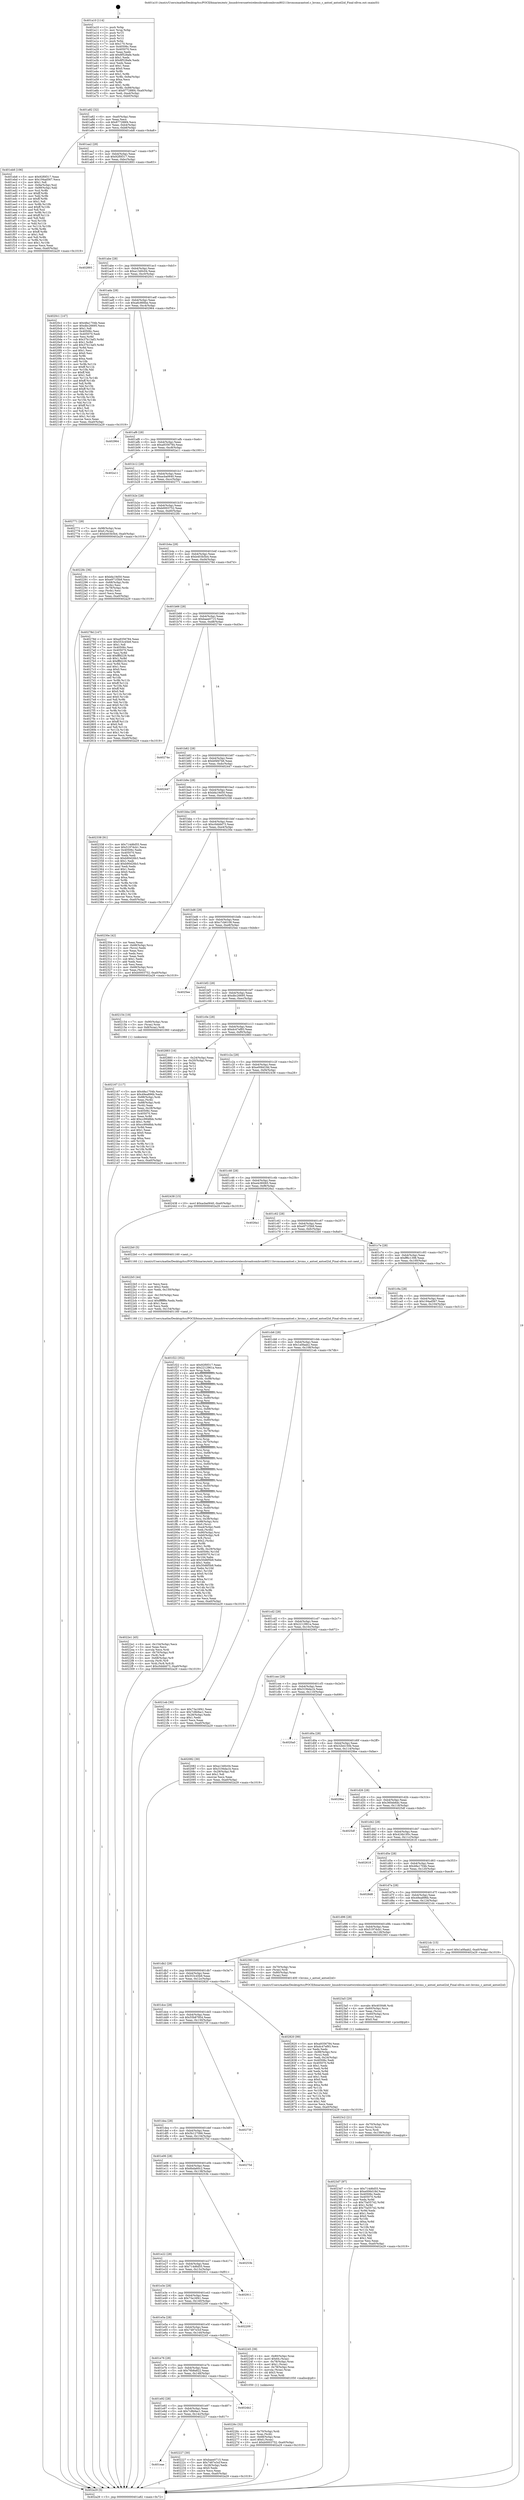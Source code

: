 digraph "0x401a10" {
  label = "0x401a10 (/mnt/c/Users/mathe/Desktop/tcc/POCII/binaries/extr_linuxdriversnetwirelessbroadcombrcm80211brcmsmacantsel.c_brcms_c_antsel_antsel2id_Final-ollvm.out::main(0))"
  labelloc = "t"
  node[shape=record]

  Entry [label="",width=0.3,height=0.3,shape=circle,fillcolor=black,style=filled]
  "0x401a82" [label="{
     0x401a82 [32]\l
     | [instrs]\l
     &nbsp;&nbsp;0x401a82 \<+6\>: mov -0xa0(%rbp),%eax\l
     &nbsp;&nbsp;0x401a88 \<+2\>: mov %eax,%ecx\l
     &nbsp;&nbsp;0x401a8a \<+6\>: sub $0x877288f4,%ecx\l
     &nbsp;&nbsp;0x401a90 \<+6\>: mov %eax,-0xb4(%rbp)\l
     &nbsp;&nbsp;0x401a96 \<+6\>: mov %ecx,-0xb8(%rbp)\l
     &nbsp;&nbsp;0x401a9c \<+6\>: je 0000000000401eb8 \<main+0x4a8\>\l
  }"]
  "0x401eb8" [label="{
     0x401eb8 [106]\l
     | [instrs]\l
     &nbsp;&nbsp;0x401eb8 \<+5\>: mov $0x92f0f317,%eax\l
     &nbsp;&nbsp;0x401ebd \<+5\>: mov $0x194ad567,%ecx\l
     &nbsp;&nbsp;0x401ec2 \<+2\>: mov $0x1,%dl\l
     &nbsp;&nbsp;0x401ec4 \<+7\>: mov -0x9a(%rbp),%sil\l
     &nbsp;&nbsp;0x401ecb \<+7\>: mov -0x99(%rbp),%dil\l
     &nbsp;&nbsp;0x401ed2 \<+3\>: mov %sil,%r8b\l
     &nbsp;&nbsp;0x401ed5 \<+4\>: xor $0xff,%r8b\l
     &nbsp;&nbsp;0x401ed9 \<+3\>: mov %dil,%r9b\l
     &nbsp;&nbsp;0x401edc \<+4\>: xor $0xff,%r9b\l
     &nbsp;&nbsp;0x401ee0 \<+3\>: xor $0x1,%dl\l
     &nbsp;&nbsp;0x401ee3 \<+3\>: mov %r8b,%r10b\l
     &nbsp;&nbsp;0x401ee6 \<+4\>: and $0xff,%r10b\l
     &nbsp;&nbsp;0x401eea \<+3\>: and %dl,%sil\l
     &nbsp;&nbsp;0x401eed \<+3\>: mov %r9b,%r11b\l
     &nbsp;&nbsp;0x401ef0 \<+4\>: and $0xff,%r11b\l
     &nbsp;&nbsp;0x401ef4 \<+3\>: and %dl,%dil\l
     &nbsp;&nbsp;0x401ef7 \<+3\>: or %sil,%r10b\l
     &nbsp;&nbsp;0x401efa \<+3\>: or %dil,%r11b\l
     &nbsp;&nbsp;0x401efd \<+3\>: xor %r11b,%r10b\l
     &nbsp;&nbsp;0x401f00 \<+3\>: or %r9b,%r8b\l
     &nbsp;&nbsp;0x401f03 \<+4\>: xor $0xff,%r8b\l
     &nbsp;&nbsp;0x401f07 \<+3\>: or $0x1,%dl\l
     &nbsp;&nbsp;0x401f0a \<+3\>: and %dl,%r8b\l
     &nbsp;&nbsp;0x401f0d \<+3\>: or %r8b,%r10b\l
     &nbsp;&nbsp;0x401f10 \<+4\>: test $0x1,%r10b\l
     &nbsp;&nbsp;0x401f14 \<+3\>: cmovne %ecx,%eax\l
     &nbsp;&nbsp;0x401f17 \<+6\>: mov %eax,-0xa0(%rbp)\l
     &nbsp;&nbsp;0x401f1d \<+5\>: jmp 0000000000402a29 \<main+0x1019\>\l
  }"]
  "0x401aa2" [label="{
     0x401aa2 [28]\l
     | [instrs]\l
     &nbsp;&nbsp;0x401aa2 \<+5\>: jmp 0000000000401aa7 \<main+0x97\>\l
     &nbsp;&nbsp;0x401aa7 \<+6\>: mov -0xb4(%rbp),%eax\l
     &nbsp;&nbsp;0x401aad \<+5\>: sub $0x92f0f317,%eax\l
     &nbsp;&nbsp;0x401ab2 \<+6\>: mov %eax,-0xbc(%rbp)\l
     &nbsp;&nbsp;0x401ab8 \<+6\>: je 0000000000402893 \<main+0xe83\>\l
  }"]
  "0x402a29" [label="{
     0x402a29 [5]\l
     | [instrs]\l
     &nbsp;&nbsp;0x402a29 \<+5\>: jmp 0000000000401a82 \<main+0x72\>\l
  }"]
  "0x401a10" [label="{
     0x401a10 [114]\l
     | [instrs]\l
     &nbsp;&nbsp;0x401a10 \<+1\>: push %rbp\l
     &nbsp;&nbsp;0x401a11 \<+3\>: mov %rsp,%rbp\l
     &nbsp;&nbsp;0x401a14 \<+2\>: push %r15\l
     &nbsp;&nbsp;0x401a16 \<+2\>: push %r14\l
     &nbsp;&nbsp;0x401a18 \<+2\>: push %r12\l
     &nbsp;&nbsp;0x401a1a \<+1\>: push %rbx\l
     &nbsp;&nbsp;0x401a1b \<+7\>: sub $0x170,%rsp\l
     &nbsp;&nbsp;0x401a22 \<+7\>: mov 0x40506c,%eax\l
     &nbsp;&nbsp;0x401a29 \<+7\>: mov 0x405070,%ecx\l
     &nbsp;&nbsp;0x401a30 \<+2\>: mov %eax,%edx\l
     &nbsp;&nbsp;0x401a32 \<+6\>: add $0x8f528afe,%edx\l
     &nbsp;&nbsp;0x401a38 \<+3\>: sub $0x1,%edx\l
     &nbsp;&nbsp;0x401a3b \<+6\>: sub $0x8f528afe,%edx\l
     &nbsp;&nbsp;0x401a41 \<+3\>: imul %edx,%eax\l
     &nbsp;&nbsp;0x401a44 \<+3\>: and $0x1,%eax\l
     &nbsp;&nbsp;0x401a47 \<+3\>: cmp $0x0,%eax\l
     &nbsp;&nbsp;0x401a4a \<+4\>: sete %r8b\l
     &nbsp;&nbsp;0x401a4e \<+4\>: and $0x1,%r8b\l
     &nbsp;&nbsp;0x401a52 \<+7\>: mov %r8b,-0x9a(%rbp)\l
     &nbsp;&nbsp;0x401a59 \<+3\>: cmp $0xa,%ecx\l
     &nbsp;&nbsp;0x401a5c \<+4\>: setl %r8b\l
     &nbsp;&nbsp;0x401a60 \<+4\>: and $0x1,%r8b\l
     &nbsp;&nbsp;0x401a64 \<+7\>: mov %r8b,-0x99(%rbp)\l
     &nbsp;&nbsp;0x401a6b \<+10\>: movl $0x877288f4,-0xa0(%rbp)\l
     &nbsp;&nbsp;0x401a75 \<+6\>: mov %edi,-0xa4(%rbp)\l
     &nbsp;&nbsp;0x401a7b \<+7\>: mov %rsi,-0xb0(%rbp)\l
  }"]
  Exit [label="",width=0.3,height=0.3,shape=circle,fillcolor=black,style=filled,peripheries=2]
  "0x402893" [label="{
     0x402893\l
  }", style=dashed]
  "0x401abe" [label="{
     0x401abe [28]\l
     | [instrs]\l
     &nbsp;&nbsp;0x401abe \<+5\>: jmp 0000000000401ac3 \<main+0xb3\>\l
     &nbsp;&nbsp;0x401ac3 \<+6\>: mov -0xb4(%rbp),%eax\l
     &nbsp;&nbsp;0x401ac9 \<+5\>: sub $0xa13d0c04,%eax\l
     &nbsp;&nbsp;0x401ace \<+6\>: mov %eax,-0xc0(%rbp)\l
     &nbsp;&nbsp;0x401ad4 \<+6\>: je 00000000004020c1 \<main+0x6b1\>\l
  }"]
  "0x4023d7" [label="{
     0x4023d7 [97]\l
     | [instrs]\l
     &nbsp;&nbsp;0x4023d7 \<+5\>: mov $0x714d6d55,%eax\l
     &nbsp;&nbsp;0x4023dc \<+5\>: mov $0xe006d18d,%esi\l
     &nbsp;&nbsp;0x4023e1 \<+7\>: mov 0x40506c,%edx\l
     &nbsp;&nbsp;0x4023e8 \<+8\>: mov 0x405070,%r8d\l
     &nbsp;&nbsp;0x4023f0 \<+3\>: mov %edx,%r9d\l
     &nbsp;&nbsp;0x4023f3 \<+7\>: sub $0x75a55742,%r9d\l
     &nbsp;&nbsp;0x4023fa \<+4\>: sub $0x1,%r9d\l
     &nbsp;&nbsp;0x4023fe \<+7\>: add $0x75a55742,%r9d\l
     &nbsp;&nbsp;0x402405 \<+4\>: imul %r9d,%edx\l
     &nbsp;&nbsp;0x402409 \<+3\>: and $0x1,%edx\l
     &nbsp;&nbsp;0x40240c \<+3\>: cmp $0x0,%edx\l
     &nbsp;&nbsp;0x40240f \<+4\>: sete %r10b\l
     &nbsp;&nbsp;0x402413 \<+4\>: cmp $0xa,%r8d\l
     &nbsp;&nbsp;0x402417 \<+4\>: setl %r11b\l
     &nbsp;&nbsp;0x40241b \<+3\>: mov %r10b,%bl\l
     &nbsp;&nbsp;0x40241e \<+3\>: and %r11b,%bl\l
     &nbsp;&nbsp;0x402421 \<+3\>: xor %r11b,%r10b\l
     &nbsp;&nbsp;0x402424 \<+3\>: or %r10b,%bl\l
     &nbsp;&nbsp;0x402427 \<+3\>: test $0x1,%bl\l
     &nbsp;&nbsp;0x40242a \<+3\>: cmovne %esi,%eax\l
     &nbsp;&nbsp;0x40242d \<+6\>: mov %eax,-0xa0(%rbp)\l
     &nbsp;&nbsp;0x402433 \<+5\>: jmp 0000000000402a29 \<main+0x1019\>\l
  }"]
  "0x4020c1" [label="{
     0x4020c1 [147]\l
     | [instrs]\l
     &nbsp;&nbsp;0x4020c1 \<+5\>: mov $0x48a1704b,%eax\l
     &nbsp;&nbsp;0x4020c6 \<+5\>: mov $0xdbc26695,%ecx\l
     &nbsp;&nbsp;0x4020cb \<+2\>: mov $0x1,%dl\l
     &nbsp;&nbsp;0x4020cd \<+7\>: mov 0x40506c,%esi\l
     &nbsp;&nbsp;0x4020d4 \<+7\>: mov 0x405070,%edi\l
     &nbsp;&nbsp;0x4020db \<+3\>: mov %esi,%r8d\l
     &nbsp;&nbsp;0x4020de \<+7\>: sub $0x37b13af3,%r8d\l
     &nbsp;&nbsp;0x4020e5 \<+4\>: sub $0x1,%r8d\l
     &nbsp;&nbsp;0x4020e9 \<+7\>: add $0x37b13af3,%r8d\l
     &nbsp;&nbsp;0x4020f0 \<+4\>: imul %r8d,%esi\l
     &nbsp;&nbsp;0x4020f4 \<+3\>: and $0x1,%esi\l
     &nbsp;&nbsp;0x4020f7 \<+3\>: cmp $0x0,%esi\l
     &nbsp;&nbsp;0x4020fa \<+4\>: sete %r9b\l
     &nbsp;&nbsp;0x4020fe \<+3\>: cmp $0xa,%edi\l
     &nbsp;&nbsp;0x402101 \<+4\>: setl %r10b\l
     &nbsp;&nbsp;0x402105 \<+3\>: mov %r9b,%r11b\l
     &nbsp;&nbsp;0x402108 \<+4\>: xor $0xff,%r11b\l
     &nbsp;&nbsp;0x40210c \<+3\>: mov %r10b,%bl\l
     &nbsp;&nbsp;0x40210f \<+3\>: xor $0xff,%bl\l
     &nbsp;&nbsp;0x402112 \<+3\>: xor $0x1,%dl\l
     &nbsp;&nbsp;0x402115 \<+3\>: mov %r11b,%r14b\l
     &nbsp;&nbsp;0x402118 \<+4\>: and $0xff,%r14b\l
     &nbsp;&nbsp;0x40211c \<+3\>: and %dl,%r9b\l
     &nbsp;&nbsp;0x40211f \<+3\>: mov %bl,%r15b\l
     &nbsp;&nbsp;0x402122 \<+4\>: and $0xff,%r15b\l
     &nbsp;&nbsp;0x402126 \<+3\>: and %dl,%r10b\l
     &nbsp;&nbsp;0x402129 \<+3\>: or %r9b,%r14b\l
     &nbsp;&nbsp;0x40212c \<+3\>: or %r10b,%r15b\l
     &nbsp;&nbsp;0x40212f \<+3\>: xor %r15b,%r14b\l
     &nbsp;&nbsp;0x402132 \<+3\>: or %bl,%r11b\l
     &nbsp;&nbsp;0x402135 \<+4\>: xor $0xff,%r11b\l
     &nbsp;&nbsp;0x402139 \<+3\>: or $0x1,%dl\l
     &nbsp;&nbsp;0x40213c \<+3\>: and %dl,%r11b\l
     &nbsp;&nbsp;0x40213f \<+3\>: or %r11b,%r14b\l
     &nbsp;&nbsp;0x402142 \<+4\>: test $0x1,%r14b\l
     &nbsp;&nbsp;0x402146 \<+3\>: cmovne %ecx,%eax\l
     &nbsp;&nbsp;0x402149 \<+6\>: mov %eax,-0xa0(%rbp)\l
     &nbsp;&nbsp;0x40214f \<+5\>: jmp 0000000000402a29 \<main+0x1019\>\l
  }"]
  "0x401ada" [label="{
     0x401ada [28]\l
     | [instrs]\l
     &nbsp;&nbsp;0x401ada \<+5\>: jmp 0000000000401adf \<main+0xcf\>\l
     &nbsp;&nbsp;0x401adf \<+6\>: mov -0xb4(%rbp),%eax\l
     &nbsp;&nbsp;0x401ae5 \<+5\>: sub $0xa6c866be,%eax\l
     &nbsp;&nbsp;0x401aea \<+6\>: mov %eax,-0xc4(%rbp)\l
     &nbsp;&nbsp;0x401af0 \<+6\>: je 0000000000402964 \<main+0xf54\>\l
  }"]
  "0x4023c2" [label="{
     0x4023c2 [21]\l
     | [instrs]\l
     &nbsp;&nbsp;0x4023c2 \<+4\>: mov -0x70(%rbp),%rcx\l
     &nbsp;&nbsp;0x4023c6 \<+3\>: mov (%rcx),%rcx\l
     &nbsp;&nbsp;0x4023c9 \<+3\>: mov %rcx,%rdi\l
     &nbsp;&nbsp;0x4023cc \<+6\>: mov %eax,-0x158(%rbp)\l
     &nbsp;&nbsp;0x4023d2 \<+5\>: call 0000000000401030 \<free@plt\>\l
     | [calls]\l
     &nbsp;&nbsp;0x401030 \{1\} (unknown)\l
  }"]
  "0x402964" [label="{
     0x402964\l
  }", style=dashed]
  "0x401af6" [label="{
     0x401af6 [28]\l
     | [instrs]\l
     &nbsp;&nbsp;0x401af6 \<+5\>: jmp 0000000000401afb \<main+0xeb\>\l
     &nbsp;&nbsp;0x401afb \<+6\>: mov -0xb4(%rbp),%eax\l
     &nbsp;&nbsp;0x401b01 \<+5\>: sub $0xa9356784,%eax\l
     &nbsp;&nbsp;0x401b06 \<+6\>: mov %eax,-0xc8(%rbp)\l
     &nbsp;&nbsp;0x401b0c \<+6\>: je 0000000000402a11 \<main+0x1001\>\l
  }"]
  "0x4023a5" [label="{
     0x4023a5 [29]\l
     | [instrs]\l
     &nbsp;&nbsp;0x4023a5 \<+10\>: movabs $0x4030d6,%rdi\l
     &nbsp;&nbsp;0x4023af \<+4\>: mov -0x60(%rbp),%rcx\l
     &nbsp;&nbsp;0x4023b3 \<+2\>: mov %eax,(%rcx)\l
     &nbsp;&nbsp;0x4023b5 \<+4\>: mov -0x60(%rbp),%rcx\l
     &nbsp;&nbsp;0x4023b9 \<+2\>: mov (%rcx),%esi\l
     &nbsp;&nbsp;0x4023bb \<+2\>: mov $0x0,%al\l
     &nbsp;&nbsp;0x4023bd \<+5\>: call 0000000000401040 \<printf@plt\>\l
     | [calls]\l
     &nbsp;&nbsp;0x401040 \{1\} (unknown)\l
  }"]
  "0x402a11" [label="{
     0x402a11\l
  }", style=dashed]
  "0x401b12" [label="{
     0x401b12 [28]\l
     | [instrs]\l
     &nbsp;&nbsp;0x401b12 \<+5\>: jmp 0000000000401b17 \<main+0x107\>\l
     &nbsp;&nbsp;0x401b17 \<+6\>: mov -0xb4(%rbp),%eax\l
     &nbsp;&nbsp;0x401b1d \<+5\>: sub $0xacba0640,%eax\l
     &nbsp;&nbsp;0x401b22 \<+6\>: mov %eax,-0xcc(%rbp)\l
     &nbsp;&nbsp;0x401b28 \<+6\>: je 0000000000402771 \<main+0xd61\>\l
  }"]
  "0x4022e1" [label="{
     0x4022e1 [45]\l
     | [instrs]\l
     &nbsp;&nbsp;0x4022e1 \<+6\>: mov -0x154(%rbp),%ecx\l
     &nbsp;&nbsp;0x4022e7 \<+3\>: imul %eax,%ecx\l
     &nbsp;&nbsp;0x4022ea \<+3\>: movslq %ecx,%rdi\l
     &nbsp;&nbsp;0x4022ed \<+4\>: mov -0x70(%rbp),%r8\l
     &nbsp;&nbsp;0x4022f1 \<+3\>: mov (%r8),%r8\l
     &nbsp;&nbsp;0x4022f4 \<+4\>: mov -0x68(%rbp),%r9\l
     &nbsp;&nbsp;0x4022f8 \<+3\>: movslq (%r9),%r9\l
     &nbsp;&nbsp;0x4022fb \<+4\>: mov %rdi,(%r8,%r9,8)\l
     &nbsp;&nbsp;0x4022ff \<+10\>: movl $0xc0dddd73,-0xa0(%rbp)\l
     &nbsp;&nbsp;0x402309 \<+5\>: jmp 0000000000402a29 \<main+0x1019\>\l
  }"]
  "0x402771" [label="{
     0x402771 [28]\l
     | [instrs]\l
     &nbsp;&nbsp;0x402771 \<+7\>: mov -0x98(%rbp),%rax\l
     &nbsp;&nbsp;0x402778 \<+6\>: movl $0x0,(%rax)\l
     &nbsp;&nbsp;0x40277e \<+10\>: movl $0xb403b5b4,-0xa0(%rbp)\l
     &nbsp;&nbsp;0x402788 \<+5\>: jmp 0000000000402a29 \<main+0x1019\>\l
  }"]
  "0x401b2e" [label="{
     0x401b2e [28]\l
     | [instrs]\l
     &nbsp;&nbsp;0x401b2e \<+5\>: jmp 0000000000401b33 \<main+0x123\>\l
     &nbsp;&nbsp;0x401b33 \<+6\>: mov -0xb4(%rbp),%eax\l
     &nbsp;&nbsp;0x401b39 \<+5\>: sub $0xb0003752,%eax\l
     &nbsp;&nbsp;0x401b3e \<+6\>: mov %eax,-0xd0(%rbp)\l
     &nbsp;&nbsp;0x401b44 \<+6\>: je 000000000040228c \<main+0x87c\>\l
  }"]
  "0x4022b5" [label="{
     0x4022b5 [44]\l
     | [instrs]\l
     &nbsp;&nbsp;0x4022b5 \<+2\>: xor %ecx,%ecx\l
     &nbsp;&nbsp;0x4022b7 \<+5\>: mov $0x2,%edx\l
     &nbsp;&nbsp;0x4022bc \<+6\>: mov %edx,-0x150(%rbp)\l
     &nbsp;&nbsp;0x4022c2 \<+1\>: cltd\l
     &nbsp;&nbsp;0x4022c3 \<+6\>: mov -0x150(%rbp),%esi\l
     &nbsp;&nbsp;0x4022c9 \<+2\>: idiv %esi\l
     &nbsp;&nbsp;0x4022cb \<+6\>: imul $0xfffffffe,%edx,%edx\l
     &nbsp;&nbsp;0x4022d1 \<+3\>: sub $0x1,%ecx\l
     &nbsp;&nbsp;0x4022d4 \<+2\>: sub %ecx,%edx\l
     &nbsp;&nbsp;0x4022d6 \<+6\>: mov %edx,-0x154(%rbp)\l
     &nbsp;&nbsp;0x4022dc \<+5\>: call 0000000000401160 \<next_i\>\l
     | [calls]\l
     &nbsp;&nbsp;0x401160 \{1\} (/mnt/c/Users/mathe/Desktop/tcc/POCII/binaries/extr_linuxdriversnetwirelessbroadcombrcm80211brcmsmacantsel.c_brcms_c_antsel_antsel2id_Final-ollvm.out::next_i)\l
  }"]
  "0x40228c" [label="{
     0x40228c [36]\l
     | [instrs]\l
     &nbsp;&nbsp;0x40228c \<+5\>: mov $0xbfa19d50,%eax\l
     &nbsp;&nbsp;0x402291 \<+5\>: mov $0xe971f3b9,%ecx\l
     &nbsp;&nbsp;0x402296 \<+4\>: mov -0x68(%rbp),%rdx\l
     &nbsp;&nbsp;0x40229a \<+2\>: mov (%rdx),%esi\l
     &nbsp;&nbsp;0x40229c \<+4\>: mov -0x78(%rbp),%rdx\l
     &nbsp;&nbsp;0x4022a0 \<+2\>: cmp (%rdx),%esi\l
     &nbsp;&nbsp;0x4022a2 \<+3\>: cmovl %ecx,%eax\l
     &nbsp;&nbsp;0x4022a5 \<+6\>: mov %eax,-0xa0(%rbp)\l
     &nbsp;&nbsp;0x4022ab \<+5\>: jmp 0000000000402a29 \<main+0x1019\>\l
  }"]
  "0x401b4a" [label="{
     0x401b4a [28]\l
     | [instrs]\l
     &nbsp;&nbsp;0x401b4a \<+5\>: jmp 0000000000401b4f \<main+0x13f\>\l
     &nbsp;&nbsp;0x401b4f \<+6\>: mov -0xb4(%rbp),%eax\l
     &nbsp;&nbsp;0x401b55 \<+5\>: sub $0xb403b5b4,%eax\l
     &nbsp;&nbsp;0x401b5a \<+6\>: mov %eax,-0xd4(%rbp)\l
     &nbsp;&nbsp;0x401b60 \<+6\>: je 000000000040278d \<main+0xd7d\>\l
  }"]
  "0x40226c" [label="{
     0x40226c [32]\l
     | [instrs]\l
     &nbsp;&nbsp;0x40226c \<+4\>: mov -0x70(%rbp),%rdi\l
     &nbsp;&nbsp;0x402270 \<+3\>: mov %rax,(%rdi)\l
     &nbsp;&nbsp;0x402273 \<+4\>: mov -0x68(%rbp),%rax\l
     &nbsp;&nbsp;0x402277 \<+6\>: movl $0x0,(%rax)\l
     &nbsp;&nbsp;0x40227d \<+10\>: movl $0xb0003752,-0xa0(%rbp)\l
     &nbsp;&nbsp;0x402287 \<+5\>: jmp 0000000000402a29 \<main+0x1019\>\l
  }"]
  "0x40278d" [label="{
     0x40278d [147]\l
     | [instrs]\l
     &nbsp;&nbsp;0x40278d \<+5\>: mov $0xa9356784,%eax\l
     &nbsp;&nbsp;0x402792 \<+5\>: mov $0x553c45b9,%ecx\l
     &nbsp;&nbsp;0x402797 \<+2\>: mov $0x1,%dl\l
     &nbsp;&nbsp;0x402799 \<+7\>: mov 0x40506c,%esi\l
     &nbsp;&nbsp;0x4027a0 \<+7\>: mov 0x405070,%edi\l
     &nbsp;&nbsp;0x4027a7 \<+3\>: mov %esi,%r8d\l
     &nbsp;&nbsp;0x4027aa \<+7\>: add $0xfffd229,%r8d\l
     &nbsp;&nbsp;0x4027b1 \<+4\>: sub $0x1,%r8d\l
     &nbsp;&nbsp;0x4027b5 \<+7\>: sub $0xfffd229,%r8d\l
     &nbsp;&nbsp;0x4027bc \<+4\>: imul %r8d,%esi\l
     &nbsp;&nbsp;0x4027c0 \<+3\>: and $0x1,%esi\l
     &nbsp;&nbsp;0x4027c3 \<+3\>: cmp $0x0,%esi\l
     &nbsp;&nbsp;0x4027c6 \<+4\>: sete %r9b\l
     &nbsp;&nbsp;0x4027ca \<+3\>: cmp $0xa,%edi\l
     &nbsp;&nbsp;0x4027cd \<+4\>: setl %r10b\l
     &nbsp;&nbsp;0x4027d1 \<+3\>: mov %r9b,%r11b\l
     &nbsp;&nbsp;0x4027d4 \<+4\>: xor $0xff,%r11b\l
     &nbsp;&nbsp;0x4027d8 \<+3\>: mov %r10b,%bl\l
     &nbsp;&nbsp;0x4027db \<+3\>: xor $0xff,%bl\l
     &nbsp;&nbsp;0x4027de \<+3\>: xor $0x0,%dl\l
     &nbsp;&nbsp;0x4027e1 \<+3\>: mov %r11b,%r14b\l
     &nbsp;&nbsp;0x4027e4 \<+4\>: and $0x0,%r14b\l
     &nbsp;&nbsp;0x4027e8 \<+3\>: and %dl,%r9b\l
     &nbsp;&nbsp;0x4027eb \<+3\>: mov %bl,%r15b\l
     &nbsp;&nbsp;0x4027ee \<+4\>: and $0x0,%r15b\l
     &nbsp;&nbsp;0x4027f2 \<+3\>: and %dl,%r10b\l
     &nbsp;&nbsp;0x4027f5 \<+3\>: or %r9b,%r14b\l
     &nbsp;&nbsp;0x4027f8 \<+3\>: or %r10b,%r15b\l
     &nbsp;&nbsp;0x4027fb \<+3\>: xor %r15b,%r14b\l
     &nbsp;&nbsp;0x4027fe \<+3\>: or %bl,%r11b\l
     &nbsp;&nbsp;0x402801 \<+4\>: xor $0xff,%r11b\l
     &nbsp;&nbsp;0x402805 \<+3\>: or $0x0,%dl\l
     &nbsp;&nbsp;0x402808 \<+3\>: and %dl,%r11b\l
     &nbsp;&nbsp;0x40280b \<+3\>: or %r11b,%r14b\l
     &nbsp;&nbsp;0x40280e \<+4\>: test $0x1,%r14b\l
     &nbsp;&nbsp;0x402812 \<+3\>: cmovne %ecx,%eax\l
     &nbsp;&nbsp;0x402815 \<+6\>: mov %eax,-0xa0(%rbp)\l
     &nbsp;&nbsp;0x40281b \<+5\>: jmp 0000000000402a29 \<main+0x1019\>\l
  }"]
  "0x401b66" [label="{
     0x401b66 [28]\l
     | [instrs]\l
     &nbsp;&nbsp;0x401b66 \<+5\>: jmp 0000000000401b6b \<main+0x15b\>\l
     &nbsp;&nbsp;0x401b6b \<+6\>: mov -0xb4(%rbp),%eax\l
     &nbsp;&nbsp;0x401b71 \<+5\>: sub $0xbaee0715,%eax\l
     &nbsp;&nbsp;0x401b76 \<+6\>: mov %eax,-0xd8(%rbp)\l
     &nbsp;&nbsp;0x401b7c \<+6\>: je 000000000040274e \<main+0xd3e\>\l
  }"]
  "0x401eae" [label="{
     0x401eae\l
  }", style=dashed]
  "0x40274e" [label="{
     0x40274e\l
  }", style=dashed]
  "0x401b82" [label="{
     0x401b82 [28]\l
     | [instrs]\l
     &nbsp;&nbsp;0x401b82 \<+5\>: jmp 0000000000401b87 \<main+0x177\>\l
     &nbsp;&nbsp;0x401b87 \<+6\>: mov -0xb4(%rbp),%eax\l
     &nbsp;&nbsp;0x401b8d \<+5\>: sub $0xbf4fd7b6,%eax\l
     &nbsp;&nbsp;0x401b92 \<+6\>: mov %eax,-0xdc(%rbp)\l
     &nbsp;&nbsp;0x401b98 \<+6\>: je 0000000000402447 \<main+0xa37\>\l
  }"]
  "0x402227" [label="{
     0x402227 [30]\l
     | [instrs]\l
     &nbsp;&nbsp;0x402227 \<+5\>: mov $0xbaee0715,%eax\l
     &nbsp;&nbsp;0x40222c \<+5\>: mov $0x7487e3cf,%ecx\l
     &nbsp;&nbsp;0x402231 \<+3\>: mov -0x28(%rbp),%edx\l
     &nbsp;&nbsp;0x402234 \<+3\>: cmp $0x0,%edx\l
     &nbsp;&nbsp;0x402237 \<+3\>: cmove %ecx,%eax\l
     &nbsp;&nbsp;0x40223a \<+6\>: mov %eax,-0xa0(%rbp)\l
     &nbsp;&nbsp;0x402240 \<+5\>: jmp 0000000000402a29 \<main+0x1019\>\l
  }"]
  "0x402447" [label="{
     0x402447\l
  }", style=dashed]
  "0x401b9e" [label="{
     0x401b9e [28]\l
     | [instrs]\l
     &nbsp;&nbsp;0x401b9e \<+5\>: jmp 0000000000401ba3 \<main+0x193\>\l
     &nbsp;&nbsp;0x401ba3 \<+6\>: mov -0xb4(%rbp),%eax\l
     &nbsp;&nbsp;0x401ba9 \<+5\>: sub $0xbfa19d50,%eax\l
     &nbsp;&nbsp;0x401bae \<+6\>: mov %eax,-0xe0(%rbp)\l
     &nbsp;&nbsp;0x401bb4 \<+6\>: je 0000000000402338 \<main+0x928\>\l
  }"]
  "0x401e92" [label="{
     0x401e92 [28]\l
     | [instrs]\l
     &nbsp;&nbsp;0x401e92 \<+5\>: jmp 0000000000401e97 \<main+0x487\>\l
     &nbsp;&nbsp;0x401e97 \<+6\>: mov -0xb4(%rbp),%eax\l
     &nbsp;&nbsp;0x401e9d \<+5\>: sub $0x7c8b9ac1,%eax\l
     &nbsp;&nbsp;0x401ea2 \<+6\>: mov %eax,-0x14c(%rbp)\l
     &nbsp;&nbsp;0x401ea8 \<+6\>: je 0000000000402227 \<main+0x817\>\l
  }"]
  "0x402338" [label="{
     0x402338 [91]\l
     | [instrs]\l
     &nbsp;&nbsp;0x402338 \<+5\>: mov $0x714d6d55,%eax\l
     &nbsp;&nbsp;0x40233d \<+5\>: mov $0x5197dcb1,%ecx\l
     &nbsp;&nbsp;0x402342 \<+7\>: mov 0x40506c,%edx\l
     &nbsp;&nbsp;0x402349 \<+7\>: mov 0x405070,%esi\l
     &nbsp;&nbsp;0x402350 \<+2\>: mov %edx,%edi\l
     &nbsp;&nbsp;0x402352 \<+6\>: sub $0xb90d26b3,%edi\l
     &nbsp;&nbsp;0x402358 \<+3\>: sub $0x1,%edi\l
     &nbsp;&nbsp;0x40235b \<+6\>: add $0xb90d26b3,%edi\l
     &nbsp;&nbsp;0x402361 \<+3\>: imul %edi,%edx\l
     &nbsp;&nbsp;0x402364 \<+3\>: and $0x1,%edx\l
     &nbsp;&nbsp;0x402367 \<+3\>: cmp $0x0,%edx\l
     &nbsp;&nbsp;0x40236a \<+4\>: sete %r8b\l
     &nbsp;&nbsp;0x40236e \<+3\>: cmp $0xa,%esi\l
     &nbsp;&nbsp;0x402371 \<+4\>: setl %r9b\l
     &nbsp;&nbsp;0x402375 \<+3\>: mov %r8b,%r10b\l
     &nbsp;&nbsp;0x402378 \<+3\>: and %r9b,%r10b\l
     &nbsp;&nbsp;0x40237b \<+3\>: xor %r9b,%r8b\l
     &nbsp;&nbsp;0x40237e \<+3\>: or %r8b,%r10b\l
     &nbsp;&nbsp;0x402381 \<+4\>: test $0x1,%r10b\l
     &nbsp;&nbsp;0x402385 \<+3\>: cmovne %ecx,%eax\l
     &nbsp;&nbsp;0x402388 \<+6\>: mov %eax,-0xa0(%rbp)\l
     &nbsp;&nbsp;0x40238e \<+5\>: jmp 0000000000402a29 \<main+0x1019\>\l
  }"]
  "0x401bba" [label="{
     0x401bba [28]\l
     | [instrs]\l
     &nbsp;&nbsp;0x401bba \<+5\>: jmp 0000000000401bbf \<main+0x1af\>\l
     &nbsp;&nbsp;0x401bbf \<+6\>: mov -0xb4(%rbp),%eax\l
     &nbsp;&nbsp;0x401bc5 \<+5\>: sub $0xc0dddd73,%eax\l
     &nbsp;&nbsp;0x401bca \<+6\>: mov %eax,-0xe4(%rbp)\l
     &nbsp;&nbsp;0x401bd0 \<+6\>: je 000000000040230e \<main+0x8fe\>\l
  }"]
  "0x4024b2" [label="{
     0x4024b2\l
  }", style=dashed]
  "0x40230e" [label="{
     0x40230e [42]\l
     | [instrs]\l
     &nbsp;&nbsp;0x40230e \<+2\>: xor %eax,%eax\l
     &nbsp;&nbsp;0x402310 \<+4\>: mov -0x68(%rbp),%rcx\l
     &nbsp;&nbsp;0x402314 \<+2\>: mov (%rcx),%edx\l
     &nbsp;&nbsp;0x402316 \<+2\>: mov %eax,%esi\l
     &nbsp;&nbsp;0x402318 \<+2\>: sub %edx,%esi\l
     &nbsp;&nbsp;0x40231a \<+2\>: mov %eax,%edx\l
     &nbsp;&nbsp;0x40231c \<+3\>: sub $0x1,%edx\l
     &nbsp;&nbsp;0x40231f \<+2\>: add %edx,%esi\l
     &nbsp;&nbsp;0x402321 \<+2\>: sub %esi,%eax\l
     &nbsp;&nbsp;0x402323 \<+4\>: mov -0x68(%rbp),%rcx\l
     &nbsp;&nbsp;0x402327 \<+2\>: mov %eax,(%rcx)\l
     &nbsp;&nbsp;0x402329 \<+10\>: movl $0xb0003752,-0xa0(%rbp)\l
     &nbsp;&nbsp;0x402333 \<+5\>: jmp 0000000000402a29 \<main+0x1019\>\l
  }"]
  "0x401bd6" [label="{
     0x401bd6 [28]\l
     | [instrs]\l
     &nbsp;&nbsp;0x401bd6 \<+5\>: jmp 0000000000401bdb \<main+0x1cb\>\l
     &nbsp;&nbsp;0x401bdb \<+6\>: mov -0xb4(%rbp),%eax\l
     &nbsp;&nbsp;0x401be1 \<+5\>: sub $0xc7cb6108,%eax\l
     &nbsp;&nbsp;0x401be6 \<+6\>: mov %eax,-0xe8(%rbp)\l
     &nbsp;&nbsp;0x401bec \<+6\>: je 00000000004025ee \<main+0xbde\>\l
  }"]
  "0x401e76" [label="{
     0x401e76 [28]\l
     | [instrs]\l
     &nbsp;&nbsp;0x401e76 \<+5\>: jmp 0000000000401e7b \<main+0x46b\>\l
     &nbsp;&nbsp;0x401e7b \<+6\>: mov -0xb4(%rbp),%eax\l
     &nbsp;&nbsp;0x401e81 \<+5\>: sub $0x76b8a822,%eax\l
     &nbsp;&nbsp;0x401e86 \<+6\>: mov %eax,-0x148(%rbp)\l
     &nbsp;&nbsp;0x401e8c \<+6\>: je 00000000004024b2 \<main+0xaa2\>\l
  }"]
  "0x4025ee" [label="{
     0x4025ee\l
  }", style=dashed]
  "0x401bf2" [label="{
     0x401bf2 [28]\l
     | [instrs]\l
     &nbsp;&nbsp;0x401bf2 \<+5\>: jmp 0000000000401bf7 \<main+0x1e7\>\l
     &nbsp;&nbsp;0x401bf7 \<+6\>: mov -0xb4(%rbp),%eax\l
     &nbsp;&nbsp;0x401bfd \<+5\>: sub $0xdbc26695,%eax\l
     &nbsp;&nbsp;0x401c02 \<+6\>: mov %eax,-0xec(%rbp)\l
     &nbsp;&nbsp;0x401c08 \<+6\>: je 0000000000402154 \<main+0x744\>\l
  }"]
  "0x402245" [label="{
     0x402245 [39]\l
     | [instrs]\l
     &nbsp;&nbsp;0x402245 \<+4\>: mov -0x80(%rbp),%rax\l
     &nbsp;&nbsp;0x402249 \<+6\>: movl $0x64,(%rax)\l
     &nbsp;&nbsp;0x40224f \<+4\>: mov -0x78(%rbp),%rax\l
     &nbsp;&nbsp;0x402253 \<+6\>: movl $0x1,(%rax)\l
     &nbsp;&nbsp;0x402259 \<+4\>: mov -0x78(%rbp),%rax\l
     &nbsp;&nbsp;0x40225d \<+3\>: movslq (%rax),%rax\l
     &nbsp;&nbsp;0x402260 \<+4\>: shl $0x3,%rax\l
     &nbsp;&nbsp;0x402264 \<+3\>: mov %rax,%rdi\l
     &nbsp;&nbsp;0x402267 \<+5\>: call 0000000000401050 \<malloc@plt\>\l
     | [calls]\l
     &nbsp;&nbsp;0x401050 \{1\} (unknown)\l
  }"]
  "0x402154" [label="{
     0x402154 [19]\l
     | [instrs]\l
     &nbsp;&nbsp;0x402154 \<+7\>: mov -0x90(%rbp),%rax\l
     &nbsp;&nbsp;0x40215b \<+3\>: mov (%rax),%rax\l
     &nbsp;&nbsp;0x40215e \<+4\>: mov 0x8(%rax),%rdi\l
     &nbsp;&nbsp;0x402162 \<+5\>: call 0000000000401060 \<atoi@plt\>\l
     | [calls]\l
     &nbsp;&nbsp;0x401060 \{1\} (unknown)\l
  }"]
  "0x401c0e" [label="{
     0x401c0e [28]\l
     | [instrs]\l
     &nbsp;&nbsp;0x401c0e \<+5\>: jmp 0000000000401c13 \<main+0x203\>\l
     &nbsp;&nbsp;0x401c13 \<+6\>: mov -0xb4(%rbp),%eax\l
     &nbsp;&nbsp;0x401c19 \<+5\>: sub $0xdc47ef93,%eax\l
     &nbsp;&nbsp;0x401c1e \<+6\>: mov %eax,-0xf0(%rbp)\l
     &nbsp;&nbsp;0x401c24 \<+6\>: je 0000000000402883 \<main+0xe73\>\l
  }"]
  "0x401e5a" [label="{
     0x401e5a [28]\l
     | [instrs]\l
     &nbsp;&nbsp;0x401e5a \<+5\>: jmp 0000000000401e5f \<main+0x44f\>\l
     &nbsp;&nbsp;0x401e5f \<+6\>: mov -0xb4(%rbp),%eax\l
     &nbsp;&nbsp;0x401e65 \<+5\>: sub $0x7487e3cf,%eax\l
     &nbsp;&nbsp;0x401e6a \<+6\>: mov %eax,-0x144(%rbp)\l
     &nbsp;&nbsp;0x401e70 \<+6\>: je 0000000000402245 \<main+0x835\>\l
  }"]
  "0x402883" [label="{
     0x402883 [16]\l
     | [instrs]\l
     &nbsp;&nbsp;0x402883 \<+3\>: mov -0x24(%rbp),%eax\l
     &nbsp;&nbsp;0x402886 \<+4\>: lea -0x20(%rbp),%rsp\l
     &nbsp;&nbsp;0x40288a \<+1\>: pop %rbx\l
     &nbsp;&nbsp;0x40288b \<+2\>: pop %r12\l
     &nbsp;&nbsp;0x40288d \<+2\>: pop %r14\l
     &nbsp;&nbsp;0x40288f \<+2\>: pop %r15\l
     &nbsp;&nbsp;0x402891 \<+1\>: pop %rbp\l
     &nbsp;&nbsp;0x402892 \<+1\>: ret\l
  }"]
  "0x401c2a" [label="{
     0x401c2a [28]\l
     | [instrs]\l
     &nbsp;&nbsp;0x401c2a \<+5\>: jmp 0000000000401c2f \<main+0x21f\>\l
     &nbsp;&nbsp;0x401c2f \<+6\>: mov -0xb4(%rbp),%eax\l
     &nbsp;&nbsp;0x401c35 \<+5\>: sub $0xe006d18d,%eax\l
     &nbsp;&nbsp;0x401c3a \<+6\>: mov %eax,-0xf4(%rbp)\l
     &nbsp;&nbsp;0x401c40 \<+6\>: je 0000000000402438 \<main+0xa28\>\l
  }"]
  "0x402209" [label="{
     0x402209\l
  }", style=dashed]
  "0x402438" [label="{
     0x402438 [15]\l
     | [instrs]\l
     &nbsp;&nbsp;0x402438 \<+10\>: movl $0xacba0640,-0xa0(%rbp)\l
     &nbsp;&nbsp;0x402442 \<+5\>: jmp 0000000000402a29 \<main+0x1019\>\l
  }"]
  "0x401c46" [label="{
     0x401c46 [28]\l
     | [instrs]\l
     &nbsp;&nbsp;0x401c46 \<+5\>: jmp 0000000000401c4b \<main+0x23b\>\l
     &nbsp;&nbsp;0x401c4b \<+6\>: mov -0xb4(%rbp),%eax\l
     &nbsp;&nbsp;0x401c51 \<+5\>: sub $0xe4c90065,%eax\l
     &nbsp;&nbsp;0x401c56 \<+6\>: mov %eax,-0xf8(%rbp)\l
     &nbsp;&nbsp;0x401c5c \<+6\>: je 00000000004026a1 \<main+0xc91\>\l
  }"]
  "0x401e3e" [label="{
     0x401e3e [28]\l
     | [instrs]\l
     &nbsp;&nbsp;0x401e3e \<+5\>: jmp 0000000000401e43 \<main+0x433\>\l
     &nbsp;&nbsp;0x401e43 \<+6\>: mov -0xb4(%rbp),%eax\l
     &nbsp;&nbsp;0x401e49 \<+5\>: sub $0x73a16f41,%eax\l
     &nbsp;&nbsp;0x401e4e \<+6\>: mov %eax,-0x140(%rbp)\l
     &nbsp;&nbsp;0x401e54 \<+6\>: je 0000000000402209 \<main+0x7f9\>\l
  }"]
  "0x4026a1" [label="{
     0x4026a1\l
  }", style=dashed]
  "0x401c62" [label="{
     0x401c62 [28]\l
     | [instrs]\l
     &nbsp;&nbsp;0x401c62 \<+5\>: jmp 0000000000401c67 \<main+0x257\>\l
     &nbsp;&nbsp;0x401c67 \<+6\>: mov -0xb4(%rbp),%eax\l
     &nbsp;&nbsp;0x401c6d \<+5\>: sub $0xe971f3b9,%eax\l
     &nbsp;&nbsp;0x401c72 \<+6\>: mov %eax,-0xfc(%rbp)\l
     &nbsp;&nbsp;0x401c78 \<+6\>: je 00000000004022b0 \<main+0x8a0\>\l
  }"]
  "0x402911" [label="{
     0x402911\l
  }", style=dashed]
  "0x4022b0" [label="{
     0x4022b0 [5]\l
     | [instrs]\l
     &nbsp;&nbsp;0x4022b0 \<+5\>: call 0000000000401160 \<next_i\>\l
     | [calls]\l
     &nbsp;&nbsp;0x401160 \{1\} (/mnt/c/Users/mathe/Desktop/tcc/POCII/binaries/extr_linuxdriversnetwirelessbroadcombrcm80211brcmsmacantsel.c_brcms_c_antsel_antsel2id_Final-ollvm.out::next_i)\l
  }"]
  "0x401c7e" [label="{
     0x401c7e [28]\l
     | [instrs]\l
     &nbsp;&nbsp;0x401c7e \<+5\>: jmp 0000000000401c83 \<main+0x273\>\l
     &nbsp;&nbsp;0x401c83 \<+6\>: mov -0xb4(%rbp),%eax\l
     &nbsp;&nbsp;0x401c89 \<+5\>: sub $0xff6c1398,%eax\l
     &nbsp;&nbsp;0x401c8e \<+6\>: mov %eax,-0x100(%rbp)\l
     &nbsp;&nbsp;0x401c94 \<+6\>: je 000000000040248e \<main+0xa7e\>\l
  }"]
  "0x401e22" [label="{
     0x401e22 [28]\l
     | [instrs]\l
     &nbsp;&nbsp;0x401e22 \<+5\>: jmp 0000000000401e27 \<main+0x417\>\l
     &nbsp;&nbsp;0x401e27 \<+6\>: mov -0xb4(%rbp),%eax\l
     &nbsp;&nbsp;0x401e2d \<+5\>: sub $0x714d6d55,%eax\l
     &nbsp;&nbsp;0x401e32 \<+6\>: mov %eax,-0x13c(%rbp)\l
     &nbsp;&nbsp;0x401e38 \<+6\>: je 0000000000402911 \<main+0xf01\>\l
  }"]
  "0x40248e" [label="{
     0x40248e\l
  }", style=dashed]
  "0x401c9a" [label="{
     0x401c9a [28]\l
     | [instrs]\l
     &nbsp;&nbsp;0x401c9a \<+5\>: jmp 0000000000401c9f \<main+0x28f\>\l
     &nbsp;&nbsp;0x401c9f \<+6\>: mov -0xb4(%rbp),%eax\l
     &nbsp;&nbsp;0x401ca5 \<+5\>: sub $0x194ad567,%eax\l
     &nbsp;&nbsp;0x401caa \<+6\>: mov %eax,-0x104(%rbp)\l
     &nbsp;&nbsp;0x401cb0 \<+6\>: je 0000000000401f22 \<main+0x512\>\l
  }"]
  "0x40253b" [label="{
     0x40253b\l
  }", style=dashed]
  "0x401f22" [label="{
     0x401f22 [352]\l
     | [instrs]\l
     &nbsp;&nbsp;0x401f22 \<+5\>: mov $0x92f0f317,%eax\l
     &nbsp;&nbsp;0x401f27 \<+5\>: mov $0x2212961a,%ecx\l
     &nbsp;&nbsp;0x401f2c \<+3\>: mov %rsp,%rdx\l
     &nbsp;&nbsp;0x401f2f \<+4\>: add $0xfffffffffffffff0,%rdx\l
     &nbsp;&nbsp;0x401f33 \<+3\>: mov %rdx,%rsp\l
     &nbsp;&nbsp;0x401f36 \<+7\>: mov %rdx,-0x98(%rbp)\l
     &nbsp;&nbsp;0x401f3d \<+3\>: mov %rsp,%rdx\l
     &nbsp;&nbsp;0x401f40 \<+4\>: add $0xfffffffffffffff0,%rdx\l
     &nbsp;&nbsp;0x401f44 \<+3\>: mov %rdx,%rsp\l
     &nbsp;&nbsp;0x401f47 \<+3\>: mov %rsp,%rsi\l
     &nbsp;&nbsp;0x401f4a \<+4\>: add $0xfffffffffffffff0,%rsi\l
     &nbsp;&nbsp;0x401f4e \<+3\>: mov %rsi,%rsp\l
     &nbsp;&nbsp;0x401f51 \<+7\>: mov %rsi,-0x90(%rbp)\l
     &nbsp;&nbsp;0x401f58 \<+3\>: mov %rsp,%rsi\l
     &nbsp;&nbsp;0x401f5b \<+4\>: add $0xfffffffffffffff0,%rsi\l
     &nbsp;&nbsp;0x401f5f \<+3\>: mov %rsi,%rsp\l
     &nbsp;&nbsp;0x401f62 \<+7\>: mov %rsi,-0x88(%rbp)\l
     &nbsp;&nbsp;0x401f69 \<+3\>: mov %rsp,%rsi\l
     &nbsp;&nbsp;0x401f6c \<+4\>: add $0xfffffffffffffff0,%rsi\l
     &nbsp;&nbsp;0x401f70 \<+3\>: mov %rsi,%rsp\l
     &nbsp;&nbsp;0x401f73 \<+4\>: mov %rsi,-0x80(%rbp)\l
     &nbsp;&nbsp;0x401f77 \<+3\>: mov %rsp,%rsi\l
     &nbsp;&nbsp;0x401f7a \<+4\>: add $0xfffffffffffffff0,%rsi\l
     &nbsp;&nbsp;0x401f7e \<+3\>: mov %rsi,%rsp\l
     &nbsp;&nbsp;0x401f81 \<+4\>: mov %rsi,-0x78(%rbp)\l
     &nbsp;&nbsp;0x401f85 \<+3\>: mov %rsp,%rsi\l
     &nbsp;&nbsp;0x401f88 \<+4\>: add $0xfffffffffffffff0,%rsi\l
     &nbsp;&nbsp;0x401f8c \<+3\>: mov %rsi,%rsp\l
     &nbsp;&nbsp;0x401f8f \<+4\>: mov %rsi,-0x70(%rbp)\l
     &nbsp;&nbsp;0x401f93 \<+3\>: mov %rsp,%rsi\l
     &nbsp;&nbsp;0x401f96 \<+4\>: add $0xfffffffffffffff0,%rsi\l
     &nbsp;&nbsp;0x401f9a \<+3\>: mov %rsi,%rsp\l
     &nbsp;&nbsp;0x401f9d \<+4\>: mov %rsi,-0x68(%rbp)\l
     &nbsp;&nbsp;0x401fa1 \<+3\>: mov %rsp,%rsi\l
     &nbsp;&nbsp;0x401fa4 \<+4\>: add $0xfffffffffffffff0,%rsi\l
     &nbsp;&nbsp;0x401fa8 \<+3\>: mov %rsi,%rsp\l
     &nbsp;&nbsp;0x401fab \<+4\>: mov %rsi,-0x60(%rbp)\l
     &nbsp;&nbsp;0x401faf \<+3\>: mov %rsp,%rsi\l
     &nbsp;&nbsp;0x401fb2 \<+4\>: add $0xfffffffffffffff0,%rsi\l
     &nbsp;&nbsp;0x401fb6 \<+3\>: mov %rsi,%rsp\l
     &nbsp;&nbsp;0x401fb9 \<+4\>: mov %rsi,-0x58(%rbp)\l
     &nbsp;&nbsp;0x401fbd \<+3\>: mov %rsp,%rsi\l
     &nbsp;&nbsp;0x401fc0 \<+4\>: add $0xfffffffffffffff0,%rsi\l
     &nbsp;&nbsp;0x401fc4 \<+3\>: mov %rsi,%rsp\l
     &nbsp;&nbsp;0x401fc7 \<+4\>: mov %rsi,-0x50(%rbp)\l
     &nbsp;&nbsp;0x401fcb \<+3\>: mov %rsp,%rsi\l
     &nbsp;&nbsp;0x401fce \<+4\>: add $0xfffffffffffffff0,%rsi\l
     &nbsp;&nbsp;0x401fd2 \<+3\>: mov %rsi,%rsp\l
     &nbsp;&nbsp;0x401fd5 \<+4\>: mov %rsi,-0x48(%rbp)\l
     &nbsp;&nbsp;0x401fd9 \<+3\>: mov %rsp,%rsi\l
     &nbsp;&nbsp;0x401fdc \<+4\>: add $0xfffffffffffffff0,%rsi\l
     &nbsp;&nbsp;0x401fe0 \<+3\>: mov %rsi,%rsp\l
     &nbsp;&nbsp;0x401fe3 \<+4\>: mov %rsi,-0x40(%rbp)\l
     &nbsp;&nbsp;0x401fe7 \<+3\>: mov %rsp,%rsi\l
     &nbsp;&nbsp;0x401fea \<+4\>: add $0xfffffffffffffff0,%rsi\l
     &nbsp;&nbsp;0x401fee \<+3\>: mov %rsi,%rsp\l
     &nbsp;&nbsp;0x401ff1 \<+4\>: mov %rsi,-0x38(%rbp)\l
     &nbsp;&nbsp;0x401ff5 \<+7\>: mov -0x98(%rbp),%rsi\l
     &nbsp;&nbsp;0x401ffc \<+6\>: movl $0x0,(%rsi)\l
     &nbsp;&nbsp;0x402002 \<+6\>: mov -0xa4(%rbp),%edi\l
     &nbsp;&nbsp;0x402008 \<+2\>: mov %edi,(%rdx)\l
     &nbsp;&nbsp;0x40200a \<+7\>: mov -0x90(%rbp),%rsi\l
     &nbsp;&nbsp;0x402011 \<+7\>: mov -0xb0(%rbp),%r8\l
     &nbsp;&nbsp;0x402018 \<+3\>: mov %r8,(%rsi)\l
     &nbsp;&nbsp;0x40201b \<+3\>: cmpl $0x2,(%rdx)\l
     &nbsp;&nbsp;0x40201e \<+4\>: setne %r9b\l
     &nbsp;&nbsp;0x402022 \<+4\>: and $0x1,%r9b\l
     &nbsp;&nbsp;0x402026 \<+4\>: mov %r9b,-0x29(%rbp)\l
     &nbsp;&nbsp;0x40202a \<+8\>: mov 0x40506c,%r10d\l
     &nbsp;&nbsp;0x402032 \<+8\>: mov 0x405070,%r11d\l
     &nbsp;&nbsp;0x40203a \<+3\>: mov %r10d,%ebx\l
     &nbsp;&nbsp;0x40203d \<+6\>: add $0x50d6f5b9,%ebx\l
     &nbsp;&nbsp;0x402043 \<+3\>: sub $0x1,%ebx\l
     &nbsp;&nbsp;0x402046 \<+6\>: sub $0x50d6f5b9,%ebx\l
     &nbsp;&nbsp;0x40204c \<+4\>: imul %ebx,%r10d\l
     &nbsp;&nbsp;0x402050 \<+4\>: and $0x1,%r10d\l
     &nbsp;&nbsp;0x402054 \<+4\>: cmp $0x0,%r10d\l
     &nbsp;&nbsp;0x402058 \<+4\>: sete %r9b\l
     &nbsp;&nbsp;0x40205c \<+4\>: cmp $0xa,%r11d\l
     &nbsp;&nbsp;0x402060 \<+4\>: setl %r14b\l
     &nbsp;&nbsp;0x402064 \<+3\>: mov %r9b,%r15b\l
     &nbsp;&nbsp;0x402067 \<+3\>: and %r14b,%r15b\l
     &nbsp;&nbsp;0x40206a \<+3\>: xor %r14b,%r9b\l
     &nbsp;&nbsp;0x40206d \<+3\>: or %r9b,%r15b\l
     &nbsp;&nbsp;0x402070 \<+4\>: test $0x1,%r15b\l
     &nbsp;&nbsp;0x402074 \<+3\>: cmovne %ecx,%eax\l
     &nbsp;&nbsp;0x402077 \<+6\>: mov %eax,-0xa0(%rbp)\l
     &nbsp;&nbsp;0x40207d \<+5\>: jmp 0000000000402a29 \<main+0x1019\>\l
  }"]
  "0x401cb6" [label="{
     0x401cb6 [28]\l
     | [instrs]\l
     &nbsp;&nbsp;0x401cb6 \<+5\>: jmp 0000000000401cbb \<main+0x2ab\>\l
     &nbsp;&nbsp;0x401cbb \<+6\>: mov -0xb4(%rbp),%eax\l
     &nbsp;&nbsp;0x401cc1 \<+5\>: sub $0x1a0faab2,%eax\l
     &nbsp;&nbsp;0x401cc6 \<+6\>: mov %eax,-0x108(%rbp)\l
     &nbsp;&nbsp;0x401ccc \<+6\>: je 00000000004021eb \<main+0x7db\>\l
  }"]
  "0x401e06" [label="{
     0x401e06 [28]\l
     | [instrs]\l
     &nbsp;&nbsp;0x401e06 \<+5\>: jmp 0000000000401e0b \<main+0x3fb\>\l
     &nbsp;&nbsp;0x401e0b \<+6\>: mov -0xb4(%rbp),%eax\l
     &nbsp;&nbsp;0x401e11 \<+5\>: sub $0x6bda60c2,%eax\l
     &nbsp;&nbsp;0x401e16 \<+6\>: mov %eax,-0x138(%rbp)\l
     &nbsp;&nbsp;0x401e1c \<+6\>: je 000000000040253b \<main+0xb2b\>\l
  }"]
  "0x40275d" [label="{
     0x40275d\l
  }", style=dashed]
  "0x4021eb" [label="{
     0x4021eb [30]\l
     | [instrs]\l
     &nbsp;&nbsp;0x4021eb \<+5\>: mov $0x73a16f41,%eax\l
     &nbsp;&nbsp;0x4021f0 \<+5\>: mov $0x7c8b9ac1,%ecx\l
     &nbsp;&nbsp;0x4021f5 \<+3\>: mov -0x28(%rbp),%edx\l
     &nbsp;&nbsp;0x4021f8 \<+3\>: cmp $0x1,%edx\l
     &nbsp;&nbsp;0x4021fb \<+3\>: cmovl %ecx,%eax\l
     &nbsp;&nbsp;0x4021fe \<+6\>: mov %eax,-0xa0(%rbp)\l
     &nbsp;&nbsp;0x402204 \<+5\>: jmp 0000000000402a29 \<main+0x1019\>\l
  }"]
  "0x401cd2" [label="{
     0x401cd2 [28]\l
     | [instrs]\l
     &nbsp;&nbsp;0x401cd2 \<+5\>: jmp 0000000000401cd7 \<main+0x2c7\>\l
     &nbsp;&nbsp;0x401cd7 \<+6\>: mov -0xb4(%rbp),%eax\l
     &nbsp;&nbsp;0x401cdd \<+5\>: sub $0x2212961a,%eax\l
     &nbsp;&nbsp;0x401ce2 \<+6\>: mov %eax,-0x10c(%rbp)\l
     &nbsp;&nbsp;0x401ce8 \<+6\>: je 0000000000402082 \<main+0x672\>\l
  }"]
  "0x401dea" [label="{
     0x401dea [28]\l
     | [instrs]\l
     &nbsp;&nbsp;0x401dea \<+5\>: jmp 0000000000401def \<main+0x3df\>\l
     &nbsp;&nbsp;0x401def \<+6\>: mov -0xb4(%rbp),%eax\l
     &nbsp;&nbsp;0x401df5 \<+5\>: sub $0x5b127066,%eax\l
     &nbsp;&nbsp;0x401dfa \<+6\>: mov %eax,-0x134(%rbp)\l
     &nbsp;&nbsp;0x401e00 \<+6\>: je 000000000040275d \<main+0xd4d\>\l
  }"]
  "0x402082" [label="{
     0x402082 [30]\l
     | [instrs]\l
     &nbsp;&nbsp;0x402082 \<+5\>: mov $0xa13d0c04,%eax\l
     &nbsp;&nbsp;0x402087 \<+5\>: mov $0x3194da1b,%ecx\l
     &nbsp;&nbsp;0x40208c \<+3\>: mov -0x29(%rbp),%dl\l
     &nbsp;&nbsp;0x40208f \<+3\>: test $0x1,%dl\l
     &nbsp;&nbsp;0x402092 \<+3\>: cmovne %ecx,%eax\l
     &nbsp;&nbsp;0x402095 \<+6\>: mov %eax,-0xa0(%rbp)\l
     &nbsp;&nbsp;0x40209b \<+5\>: jmp 0000000000402a29 \<main+0x1019\>\l
  }"]
  "0x401cee" [label="{
     0x401cee [28]\l
     | [instrs]\l
     &nbsp;&nbsp;0x401cee \<+5\>: jmp 0000000000401cf3 \<main+0x2e3\>\l
     &nbsp;&nbsp;0x401cf3 \<+6\>: mov -0xb4(%rbp),%eax\l
     &nbsp;&nbsp;0x401cf9 \<+5\>: sub $0x3194da1b,%eax\l
     &nbsp;&nbsp;0x401cfe \<+6\>: mov %eax,-0x110(%rbp)\l
     &nbsp;&nbsp;0x401d04 \<+6\>: je 00000000004020a0 \<main+0x690\>\l
  }"]
  "0x402167" [label="{
     0x402167 [117]\l
     | [instrs]\l
     &nbsp;&nbsp;0x402167 \<+5\>: mov $0x48a1704b,%ecx\l
     &nbsp;&nbsp;0x40216c \<+5\>: mov $0x49ea896b,%edx\l
     &nbsp;&nbsp;0x402171 \<+7\>: mov -0x88(%rbp),%rdi\l
     &nbsp;&nbsp;0x402178 \<+2\>: mov %eax,(%rdi)\l
     &nbsp;&nbsp;0x40217a \<+7\>: mov -0x88(%rbp),%rdi\l
     &nbsp;&nbsp;0x402181 \<+2\>: mov (%rdi),%eax\l
     &nbsp;&nbsp;0x402183 \<+3\>: mov %eax,-0x28(%rbp)\l
     &nbsp;&nbsp;0x402186 \<+7\>: mov 0x40506c,%eax\l
     &nbsp;&nbsp;0x40218d \<+7\>: mov 0x405070,%esi\l
     &nbsp;&nbsp;0x402194 \<+3\>: mov %eax,%r8d\l
     &nbsp;&nbsp;0x402197 \<+7\>: add $0xcc9948bb,%r8d\l
     &nbsp;&nbsp;0x40219e \<+4\>: sub $0x1,%r8d\l
     &nbsp;&nbsp;0x4021a2 \<+7\>: sub $0xcc9948bb,%r8d\l
     &nbsp;&nbsp;0x4021a9 \<+4\>: imul %r8d,%eax\l
     &nbsp;&nbsp;0x4021ad \<+3\>: and $0x1,%eax\l
     &nbsp;&nbsp;0x4021b0 \<+3\>: cmp $0x0,%eax\l
     &nbsp;&nbsp;0x4021b3 \<+4\>: sete %r9b\l
     &nbsp;&nbsp;0x4021b7 \<+3\>: cmp $0xa,%esi\l
     &nbsp;&nbsp;0x4021ba \<+4\>: setl %r10b\l
     &nbsp;&nbsp;0x4021be \<+3\>: mov %r9b,%r11b\l
     &nbsp;&nbsp;0x4021c1 \<+3\>: and %r10b,%r11b\l
     &nbsp;&nbsp;0x4021c4 \<+3\>: xor %r10b,%r9b\l
     &nbsp;&nbsp;0x4021c7 \<+3\>: or %r9b,%r11b\l
     &nbsp;&nbsp;0x4021ca \<+4\>: test $0x1,%r11b\l
     &nbsp;&nbsp;0x4021ce \<+3\>: cmovne %edx,%ecx\l
     &nbsp;&nbsp;0x4021d1 \<+6\>: mov %ecx,-0xa0(%rbp)\l
     &nbsp;&nbsp;0x4021d7 \<+5\>: jmp 0000000000402a29 \<main+0x1019\>\l
  }"]
  "0x40273f" [label="{
     0x40273f\l
  }", style=dashed]
  "0x4020a0" [label="{
     0x4020a0\l
  }", style=dashed]
  "0x401d0a" [label="{
     0x401d0a [28]\l
     | [instrs]\l
     &nbsp;&nbsp;0x401d0a \<+5\>: jmp 0000000000401d0f \<main+0x2ff\>\l
     &nbsp;&nbsp;0x401d0f \<+6\>: mov -0xb4(%rbp),%eax\l
     &nbsp;&nbsp;0x401d15 \<+5\>: sub $0x32b4150b,%eax\l
     &nbsp;&nbsp;0x401d1a \<+6\>: mov %eax,-0x114(%rbp)\l
     &nbsp;&nbsp;0x401d20 \<+6\>: je 00000000004029be \<main+0xfae\>\l
  }"]
  "0x401dce" [label="{
     0x401dce [28]\l
     | [instrs]\l
     &nbsp;&nbsp;0x401dce \<+5\>: jmp 0000000000401dd3 \<main+0x3c3\>\l
     &nbsp;&nbsp;0x401dd3 \<+6\>: mov -0xb4(%rbp),%eax\l
     &nbsp;&nbsp;0x401dd9 \<+5\>: sub $0x55b87954,%eax\l
     &nbsp;&nbsp;0x401dde \<+6\>: mov %eax,-0x130(%rbp)\l
     &nbsp;&nbsp;0x401de4 \<+6\>: je 000000000040273f \<main+0xd2f\>\l
  }"]
  "0x4029be" [label="{
     0x4029be\l
  }", style=dashed]
  "0x401d26" [label="{
     0x401d26 [28]\l
     | [instrs]\l
     &nbsp;&nbsp;0x401d26 \<+5\>: jmp 0000000000401d2b \<main+0x31b\>\l
     &nbsp;&nbsp;0x401d2b \<+6\>: mov -0xb4(%rbp),%eax\l
     &nbsp;&nbsp;0x401d31 \<+5\>: sub $0x360eb6dc,%eax\l
     &nbsp;&nbsp;0x401d36 \<+6\>: mov %eax,-0x118(%rbp)\l
     &nbsp;&nbsp;0x401d3c \<+6\>: je 00000000004025df \<main+0xbcf\>\l
  }"]
  "0x402820" [label="{
     0x402820 [99]\l
     | [instrs]\l
     &nbsp;&nbsp;0x402820 \<+5\>: mov $0xa9356784,%eax\l
     &nbsp;&nbsp;0x402825 \<+5\>: mov $0xdc47ef93,%ecx\l
     &nbsp;&nbsp;0x40282a \<+2\>: xor %edx,%edx\l
     &nbsp;&nbsp;0x40282c \<+7\>: mov -0x98(%rbp),%rsi\l
     &nbsp;&nbsp;0x402833 \<+2\>: mov (%rsi),%edi\l
     &nbsp;&nbsp;0x402835 \<+3\>: mov %edi,-0x24(%rbp)\l
     &nbsp;&nbsp;0x402838 \<+7\>: mov 0x40506c,%edi\l
     &nbsp;&nbsp;0x40283f \<+8\>: mov 0x405070,%r8d\l
     &nbsp;&nbsp;0x402847 \<+3\>: sub $0x1,%edx\l
     &nbsp;&nbsp;0x40284a \<+3\>: mov %edi,%r9d\l
     &nbsp;&nbsp;0x40284d \<+3\>: add %edx,%r9d\l
     &nbsp;&nbsp;0x402850 \<+4\>: imul %r9d,%edi\l
     &nbsp;&nbsp;0x402854 \<+3\>: and $0x1,%edi\l
     &nbsp;&nbsp;0x402857 \<+3\>: cmp $0x0,%edi\l
     &nbsp;&nbsp;0x40285a \<+4\>: sete %r10b\l
     &nbsp;&nbsp;0x40285e \<+4\>: cmp $0xa,%r8d\l
     &nbsp;&nbsp;0x402862 \<+4\>: setl %r11b\l
     &nbsp;&nbsp;0x402866 \<+3\>: mov %r10b,%bl\l
     &nbsp;&nbsp;0x402869 \<+3\>: and %r11b,%bl\l
     &nbsp;&nbsp;0x40286c \<+3\>: xor %r11b,%r10b\l
     &nbsp;&nbsp;0x40286f \<+3\>: or %r10b,%bl\l
     &nbsp;&nbsp;0x402872 \<+3\>: test $0x1,%bl\l
     &nbsp;&nbsp;0x402875 \<+3\>: cmovne %ecx,%eax\l
     &nbsp;&nbsp;0x402878 \<+6\>: mov %eax,-0xa0(%rbp)\l
     &nbsp;&nbsp;0x40287e \<+5\>: jmp 0000000000402a29 \<main+0x1019\>\l
  }"]
  "0x4025df" [label="{
     0x4025df\l
  }", style=dashed]
  "0x401d42" [label="{
     0x401d42 [28]\l
     | [instrs]\l
     &nbsp;&nbsp;0x401d42 \<+5\>: jmp 0000000000401d47 \<main+0x337\>\l
     &nbsp;&nbsp;0x401d47 \<+6\>: mov -0xb4(%rbp),%eax\l
     &nbsp;&nbsp;0x401d4d \<+5\>: sub $0x424b195c,%eax\l
     &nbsp;&nbsp;0x401d52 \<+6\>: mov %eax,-0x11c(%rbp)\l
     &nbsp;&nbsp;0x401d58 \<+6\>: je 0000000000402618 \<main+0xc08\>\l
  }"]
  "0x401db2" [label="{
     0x401db2 [28]\l
     | [instrs]\l
     &nbsp;&nbsp;0x401db2 \<+5\>: jmp 0000000000401db7 \<main+0x3a7\>\l
     &nbsp;&nbsp;0x401db7 \<+6\>: mov -0xb4(%rbp),%eax\l
     &nbsp;&nbsp;0x401dbd \<+5\>: sub $0x553c45b9,%eax\l
     &nbsp;&nbsp;0x401dc2 \<+6\>: mov %eax,-0x12c(%rbp)\l
     &nbsp;&nbsp;0x401dc8 \<+6\>: je 0000000000402820 \<main+0xe10\>\l
  }"]
  "0x402618" [label="{
     0x402618\l
  }", style=dashed]
  "0x401d5e" [label="{
     0x401d5e [28]\l
     | [instrs]\l
     &nbsp;&nbsp;0x401d5e \<+5\>: jmp 0000000000401d63 \<main+0x353\>\l
     &nbsp;&nbsp;0x401d63 \<+6\>: mov -0xb4(%rbp),%eax\l
     &nbsp;&nbsp;0x401d69 \<+5\>: sub $0x48a1704b,%eax\l
     &nbsp;&nbsp;0x401d6e \<+6\>: mov %eax,-0x120(%rbp)\l
     &nbsp;&nbsp;0x401d74 \<+6\>: je 00000000004028d8 \<main+0xec8\>\l
  }"]
  "0x402393" [label="{
     0x402393 [18]\l
     | [instrs]\l
     &nbsp;&nbsp;0x402393 \<+4\>: mov -0x70(%rbp),%rax\l
     &nbsp;&nbsp;0x402397 \<+3\>: mov (%rax),%rdi\l
     &nbsp;&nbsp;0x40239a \<+4\>: mov -0x80(%rbp),%rax\l
     &nbsp;&nbsp;0x40239e \<+2\>: mov (%rax),%esi\l
     &nbsp;&nbsp;0x4023a0 \<+5\>: call 0000000000401400 \<brcms_c_antsel_antsel2id\>\l
     | [calls]\l
     &nbsp;&nbsp;0x401400 \{1\} (/mnt/c/Users/mathe/Desktop/tcc/POCII/binaries/extr_linuxdriversnetwirelessbroadcombrcm80211brcmsmacantsel.c_brcms_c_antsel_antsel2id_Final-ollvm.out::brcms_c_antsel_antsel2id)\l
  }"]
  "0x4028d8" [label="{
     0x4028d8\l
  }", style=dashed]
  "0x401d7a" [label="{
     0x401d7a [28]\l
     | [instrs]\l
     &nbsp;&nbsp;0x401d7a \<+5\>: jmp 0000000000401d7f \<main+0x36f\>\l
     &nbsp;&nbsp;0x401d7f \<+6\>: mov -0xb4(%rbp),%eax\l
     &nbsp;&nbsp;0x401d85 \<+5\>: sub $0x49ea896b,%eax\l
     &nbsp;&nbsp;0x401d8a \<+6\>: mov %eax,-0x124(%rbp)\l
     &nbsp;&nbsp;0x401d90 \<+6\>: je 00000000004021dc \<main+0x7cc\>\l
  }"]
  "0x401d96" [label="{
     0x401d96 [28]\l
     | [instrs]\l
     &nbsp;&nbsp;0x401d96 \<+5\>: jmp 0000000000401d9b \<main+0x38b\>\l
     &nbsp;&nbsp;0x401d9b \<+6\>: mov -0xb4(%rbp),%eax\l
     &nbsp;&nbsp;0x401da1 \<+5\>: sub $0x5197dcb1,%eax\l
     &nbsp;&nbsp;0x401da6 \<+6\>: mov %eax,-0x128(%rbp)\l
     &nbsp;&nbsp;0x401dac \<+6\>: je 0000000000402393 \<main+0x983\>\l
  }"]
  "0x4021dc" [label="{
     0x4021dc [15]\l
     | [instrs]\l
     &nbsp;&nbsp;0x4021dc \<+10\>: movl $0x1a0faab2,-0xa0(%rbp)\l
     &nbsp;&nbsp;0x4021e6 \<+5\>: jmp 0000000000402a29 \<main+0x1019\>\l
  }"]
  Entry -> "0x401a10" [label=" 1"]
  "0x401a82" -> "0x401eb8" [label=" 1"]
  "0x401a82" -> "0x401aa2" [label=" 19"]
  "0x401eb8" -> "0x402a29" [label=" 1"]
  "0x401a10" -> "0x401a82" [label=" 1"]
  "0x402a29" -> "0x401a82" [label=" 19"]
  "0x402883" -> Exit [label=" 1"]
  "0x401aa2" -> "0x402893" [label=" 0"]
  "0x401aa2" -> "0x401abe" [label=" 19"]
  "0x402820" -> "0x402a29" [label=" 1"]
  "0x401abe" -> "0x4020c1" [label=" 1"]
  "0x401abe" -> "0x401ada" [label=" 18"]
  "0x40278d" -> "0x402a29" [label=" 1"]
  "0x401ada" -> "0x402964" [label=" 0"]
  "0x401ada" -> "0x401af6" [label=" 18"]
  "0x402771" -> "0x402a29" [label=" 1"]
  "0x401af6" -> "0x402a11" [label=" 0"]
  "0x401af6" -> "0x401b12" [label=" 18"]
  "0x402438" -> "0x402a29" [label=" 1"]
  "0x401b12" -> "0x402771" [label=" 1"]
  "0x401b12" -> "0x401b2e" [label=" 17"]
  "0x4023d7" -> "0x402a29" [label=" 1"]
  "0x401b2e" -> "0x40228c" [label=" 2"]
  "0x401b2e" -> "0x401b4a" [label=" 15"]
  "0x4023c2" -> "0x4023d7" [label=" 1"]
  "0x401b4a" -> "0x40278d" [label=" 1"]
  "0x401b4a" -> "0x401b66" [label=" 14"]
  "0x4023a5" -> "0x4023c2" [label=" 1"]
  "0x401b66" -> "0x40274e" [label=" 0"]
  "0x401b66" -> "0x401b82" [label=" 14"]
  "0x402393" -> "0x4023a5" [label=" 1"]
  "0x401b82" -> "0x402447" [label=" 0"]
  "0x401b82" -> "0x401b9e" [label=" 14"]
  "0x402338" -> "0x402a29" [label=" 1"]
  "0x401b9e" -> "0x402338" [label=" 1"]
  "0x401b9e" -> "0x401bba" [label=" 13"]
  "0x4022e1" -> "0x402a29" [label=" 1"]
  "0x401bba" -> "0x40230e" [label=" 1"]
  "0x401bba" -> "0x401bd6" [label=" 12"]
  "0x4022b5" -> "0x4022e1" [label=" 1"]
  "0x401bd6" -> "0x4025ee" [label=" 0"]
  "0x401bd6" -> "0x401bf2" [label=" 12"]
  "0x40228c" -> "0x402a29" [label=" 2"]
  "0x401bf2" -> "0x402154" [label=" 1"]
  "0x401bf2" -> "0x401c0e" [label=" 11"]
  "0x40226c" -> "0x402a29" [label=" 1"]
  "0x401c0e" -> "0x402883" [label=" 1"]
  "0x401c0e" -> "0x401c2a" [label=" 10"]
  "0x402227" -> "0x402a29" [label=" 1"]
  "0x401c2a" -> "0x402438" [label=" 1"]
  "0x401c2a" -> "0x401c46" [label=" 9"]
  "0x401e92" -> "0x401eae" [label=" 0"]
  "0x401c46" -> "0x4026a1" [label=" 0"]
  "0x401c46" -> "0x401c62" [label=" 9"]
  "0x40230e" -> "0x402a29" [label=" 1"]
  "0x401c62" -> "0x4022b0" [label=" 1"]
  "0x401c62" -> "0x401c7e" [label=" 8"]
  "0x401e76" -> "0x401e92" [label=" 1"]
  "0x401c7e" -> "0x40248e" [label=" 0"]
  "0x401c7e" -> "0x401c9a" [label=" 8"]
  "0x4022b0" -> "0x4022b5" [label=" 1"]
  "0x401c9a" -> "0x401f22" [label=" 1"]
  "0x401c9a" -> "0x401cb6" [label=" 7"]
  "0x401e5a" -> "0x401e76" [label=" 1"]
  "0x401f22" -> "0x402a29" [label=" 1"]
  "0x402245" -> "0x40226c" [label=" 1"]
  "0x401cb6" -> "0x4021eb" [label=" 1"]
  "0x401cb6" -> "0x401cd2" [label=" 6"]
  "0x401e3e" -> "0x401e5a" [label=" 2"]
  "0x401cd2" -> "0x402082" [label=" 1"]
  "0x401cd2" -> "0x401cee" [label=" 5"]
  "0x402082" -> "0x402a29" [label=" 1"]
  "0x4020c1" -> "0x402a29" [label=" 1"]
  "0x402154" -> "0x402167" [label=" 1"]
  "0x402167" -> "0x402a29" [label=" 1"]
  "0x401e92" -> "0x402227" [label=" 1"]
  "0x401cee" -> "0x4020a0" [label=" 0"]
  "0x401cee" -> "0x401d0a" [label=" 5"]
  "0x401e22" -> "0x401e3e" [label=" 2"]
  "0x401d0a" -> "0x4029be" [label=" 0"]
  "0x401d0a" -> "0x401d26" [label=" 5"]
  "0x401e76" -> "0x4024b2" [label=" 0"]
  "0x401d26" -> "0x4025df" [label=" 0"]
  "0x401d26" -> "0x401d42" [label=" 5"]
  "0x401e06" -> "0x401e22" [label=" 2"]
  "0x401d42" -> "0x402618" [label=" 0"]
  "0x401d42" -> "0x401d5e" [label=" 5"]
  "0x401e5a" -> "0x402245" [label=" 1"]
  "0x401d5e" -> "0x4028d8" [label=" 0"]
  "0x401d5e" -> "0x401d7a" [label=" 5"]
  "0x401dea" -> "0x401e06" [label=" 2"]
  "0x401d7a" -> "0x4021dc" [label=" 1"]
  "0x401d7a" -> "0x401d96" [label=" 4"]
  "0x4021dc" -> "0x402a29" [label=" 1"]
  "0x4021eb" -> "0x402a29" [label=" 1"]
  "0x401dea" -> "0x40275d" [label=" 0"]
  "0x401d96" -> "0x402393" [label=" 1"]
  "0x401d96" -> "0x401db2" [label=" 3"]
  "0x401e06" -> "0x40253b" [label=" 0"]
  "0x401db2" -> "0x402820" [label=" 1"]
  "0x401db2" -> "0x401dce" [label=" 2"]
  "0x401e22" -> "0x402911" [label=" 0"]
  "0x401dce" -> "0x40273f" [label=" 0"]
  "0x401dce" -> "0x401dea" [label=" 2"]
  "0x401e3e" -> "0x402209" [label=" 0"]
}
